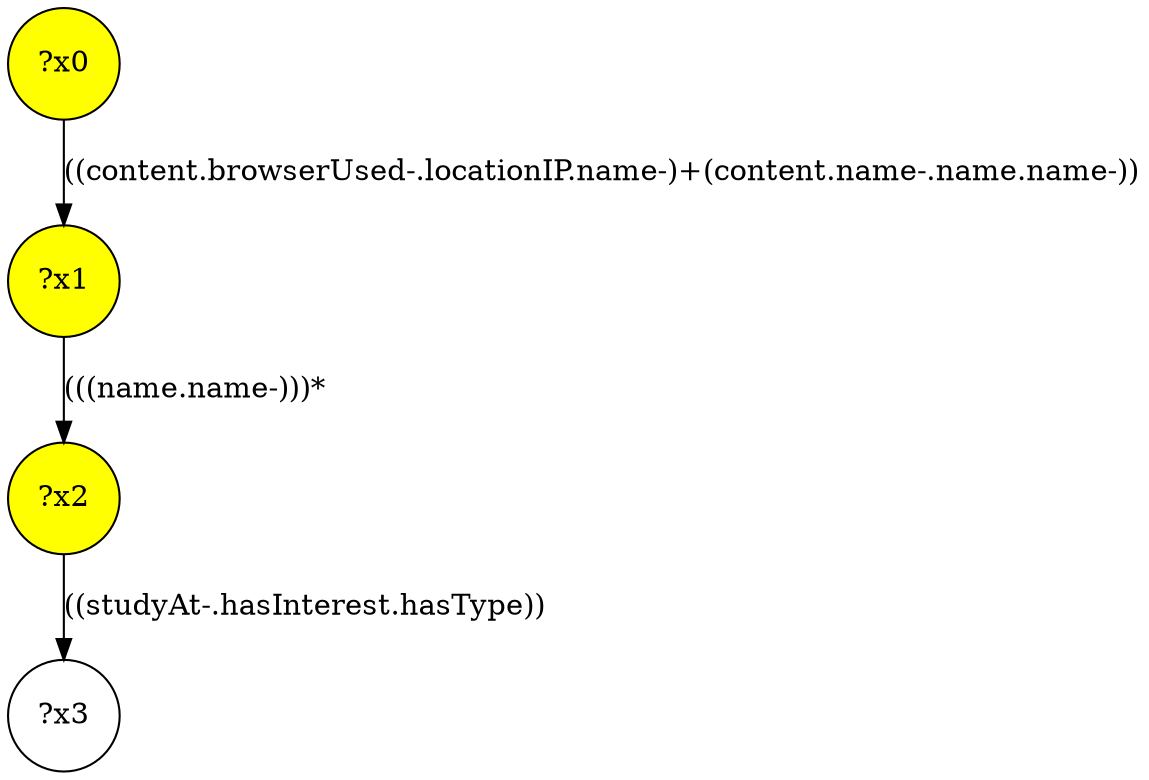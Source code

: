 digraph g {
	x1 [fillcolor="yellow", style="filled," shape=circle, label="?x1"];
	x2 [fillcolor="yellow", style="filled," shape=circle, label="?x2"];
	x0 [fillcolor="yellow", style="filled," shape=circle, label="?x0"];
	x0 -> x1 [label="((content.browserUsed-.locationIP.name-)+(content.name-.name.name-))"];
	x1 -> x2 [label="(((name.name-)))*"];
	x3 [shape=circle, label="?x3"];
	x2 -> x3 [label="((studyAt-.hasInterest.hasType))"];
}
